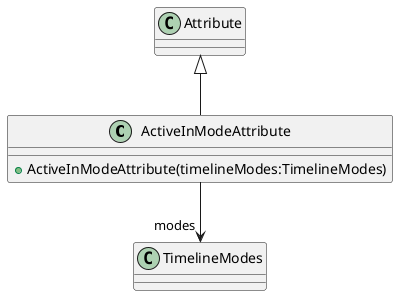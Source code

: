@startuml
class ActiveInModeAttribute {
    + ActiveInModeAttribute(timelineModes:TimelineModes)
}
Attribute <|-- ActiveInModeAttribute
ActiveInModeAttribute --> "modes" TimelineModes
@enduml
